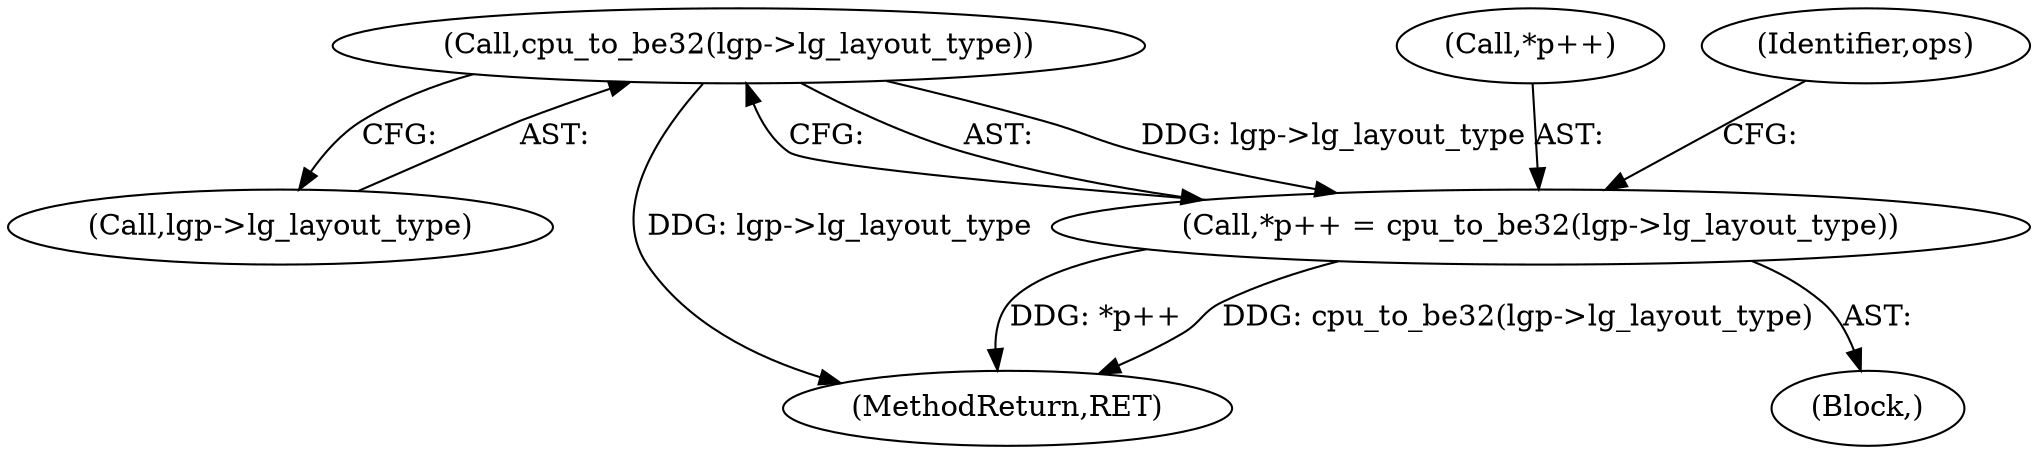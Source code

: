 digraph "0_linux_c70422f760c120480fee4de6c38804c72aa26bc1_14@pointer" {
"1000204" [label="(Call,cpu_to_be32(lgp->lg_layout_type))"];
"1000200" [label="(Call,*p++ = cpu_to_be32(lgp->lg_layout_type))"];
"1000106" [label="(Block,)"];
"1000204" [label="(Call,cpu_to_be32(lgp->lg_layout_type))"];
"1000205" [label="(Call,lgp->lg_layout_type)"];
"1000200" [label="(Call,*p++ = cpu_to_be32(lgp->lg_layout_type))"];
"1000201" [label="(Call,*p++)"];
"1000209" [label="(Identifier,ops)"];
"1000227" [label="(MethodReturn,RET)"];
"1000204" -> "1000200"  [label="AST: "];
"1000204" -> "1000205"  [label="CFG: "];
"1000205" -> "1000204"  [label="AST: "];
"1000200" -> "1000204"  [label="CFG: "];
"1000204" -> "1000227"  [label="DDG: lgp->lg_layout_type"];
"1000204" -> "1000200"  [label="DDG: lgp->lg_layout_type"];
"1000200" -> "1000106"  [label="AST: "];
"1000201" -> "1000200"  [label="AST: "];
"1000209" -> "1000200"  [label="CFG: "];
"1000200" -> "1000227"  [label="DDG: *p++"];
"1000200" -> "1000227"  [label="DDG: cpu_to_be32(lgp->lg_layout_type)"];
}
